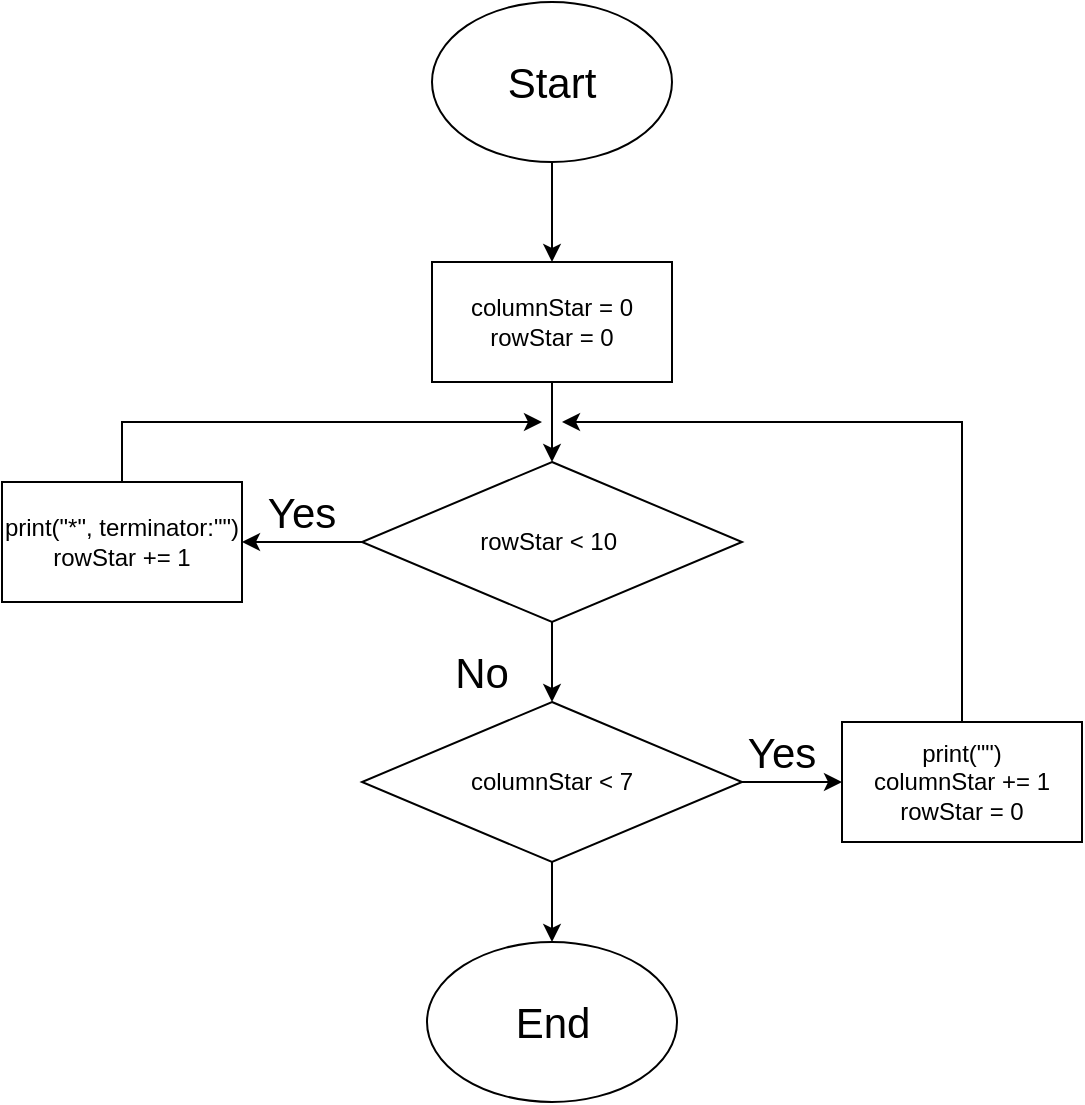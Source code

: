 <mxfile version="20.8.22" type="device"><diagram name="페이지-1" id="ii_I93XlO2d5I6jpUbsY"><mxGraphModel dx="475" dy="527" grid="1" gridSize="10" guides="1" tooltips="1" connect="1" arrows="1" fold="1" page="1" pageScale="1" pageWidth="827" pageHeight="1169" math="0" shadow="0"><root><mxCell id="0"/><mxCell id="1" parent="0"/><mxCell id="Cg0wGg8eI438rQJsVRyj-12" value="" style="edgeStyle=orthogonalEdgeStyle;rounded=0;orthogonalLoop=1;jettySize=auto;html=1;fontSize=21;" edge="1" parent="1" source="Cg0wGg8eI438rQJsVRyj-1" target="Cg0wGg8eI438rQJsVRyj-5"><mxGeometry relative="1" as="geometry"/></mxCell><mxCell id="Cg0wGg8eI438rQJsVRyj-1" value="&lt;span style=&quot;font-size: 21px;&quot;&gt;Start&lt;/span&gt;" style="ellipse;whiteSpace=wrap;html=1;" vertex="1" parent="1"><mxGeometry x="275" y="10" width="120" height="80" as="geometry"/></mxCell><mxCell id="Cg0wGg8eI438rQJsVRyj-31" value="" style="edgeStyle=orthogonalEdgeStyle;rounded=0;orthogonalLoop=1;jettySize=auto;html=1;fontSize=21;" edge="1" parent="1" source="Cg0wGg8eI438rQJsVRyj-4" target="Cg0wGg8eI438rQJsVRyj-17"><mxGeometry relative="1" as="geometry"/></mxCell><mxCell id="Cg0wGg8eI438rQJsVRyj-35" value="" style="edgeStyle=orthogonalEdgeStyle;rounded=0;orthogonalLoop=1;jettySize=auto;html=1;fontSize=21;" edge="1" parent="1" source="Cg0wGg8eI438rQJsVRyj-4" target="Cg0wGg8eI438rQJsVRyj-34"><mxGeometry relative="1" as="geometry"/></mxCell><mxCell id="Cg0wGg8eI438rQJsVRyj-4" value="columnStar &amp;lt; 7" style="rhombus;whiteSpace=wrap;html=1;fontSize=12;" vertex="1" parent="1"><mxGeometry x="240" y="360" width="190" height="80" as="geometry"/></mxCell><mxCell id="Cg0wGg8eI438rQJsVRyj-18" value="" style="edgeStyle=orthogonalEdgeStyle;rounded=0;orthogonalLoop=1;jettySize=auto;html=1;fontSize=21;" edge="1" parent="1" source="Cg0wGg8eI438rQJsVRyj-5" target="Cg0wGg8eI438rQJsVRyj-16"><mxGeometry relative="1" as="geometry"/></mxCell><mxCell id="Cg0wGg8eI438rQJsVRyj-5" value="columnStar = 0&lt;br&gt;rowStar = 0" style="rounded=0;whiteSpace=wrap;html=1;fontSize=12;" vertex="1" parent="1"><mxGeometry x="275" y="140" width="120" height="60" as="geometry"/></mxCell><mxCell id="Cg0wGg8eI438rQJsVRyj-15" value="print(&quot;*&quot;, terminator:&quot;&quot;)&lt;br&gt;rowStar += 1" style="rounded=0;whiteSpace=wrap;html=1;fontSize=12;" vertex="1" parent="1"><mxGeometry x="60" y="250" width="120" height="60" as="geometry"/></mxCell><mxCell id="Cg0wGg8eI438rQJsVRyj-24" value="" style="edgeStyle=orthogonalEdgeStyle;rounded=0;orthogonalLoop=1;jettySize=auto;html=1;fontSize=21;" edge="1" parent="1" source="Cg0wGg8eI438rQJsVRyj-16" target="Cg0wGg8eI438rQJsVRyj-15"><mxGeometry relative="1" as="geometry"/></mxCell><mxCell id="Cg0wGg8eI438rQJsVRyj-30" value="" style="edgeStyle=orthogonalEdgeStyle;rounded=0;orthogonalLoop=1;jettySize=auto;html=1;fontSize=21;" edge="1" parent="1" source="Cg0wGg8eI438rQJsVRyj-16" target="Cg0wGg8eI438rQJsVRyj-4"><mxGeometry relative="1" as="geometry"/></mxCell><mxCell id="Cg0wGg8eI438rQJsVRyj-16" value="rowStar &amp;lt; 10&amp;nbsp;" style="rhombus;whiteSpace=wrap;html=1;fontSize=12;" vertex="1" parent="1"><mxGeometry x="240" y="240" width="190" height="80" as="geometry"/></mxCell><mxCell id="Cg0wGg8eI438rQJsVRyj-17" value="print(&quot;&quot;)&lt;br&gt;columnStar += 1&lt;br&gt;rowStar = 0" style="rounded=0;whiteSpace=wrap;html=1;fontSize=12;" vertex="1" parent="1"><mxGeometry x="480" y="370" width="120" height="60" as="geometry"/></mxCell><mxCell id="Cg0wGg8eI438rQJsVRyj-21" value="Yes" style="text;strokeColor=none;align=center;fillColor=none;html=1;verticalAlign=middle;whiteSpace=wrap;rounded=0;fontSize=21;" vertex="1" parent="1"><mxGeometry x="180" y="250" width="60" height="30" as="geometry"/></mxCell><mxCell id="Cg0wGg8eI438rQJsVRyj-26" value="" style="endArrow=none;html=1;rounded=0;fontSize=21;" edge="1" parent="1"><mxGeometry width="50" height="50" relative="1" as="geometry"><mxPoint x="120" y="250" as="sourcePoint"/><mxPoint x="170" y="220" as="targetPoint"/><Array as="points"><mxPoint x="120" y="220"/><mxPoint x="140" y="220"/></Array></mxGeometry></mxCell><mxCell id="Cg0wGg8eI438rQJsVRyj-27" value="" style="endArrow=classic;html=1;rounded=0;fontSize=21;" edge="1" parent="1"><mxGeometry width="50" height="50" relative="1" as="geometry"><mxPoint x="170" y="220" as="sourcePoint"/><mxPoint x="330" y="220" as="targetPoint"/></mxGeometry></mxCell><mxCell id="Cg0wGg8eI438rQJsVRyj-28" value="No" style="text;strokeColor=none;align=center;fillColor=none;html=1;verticalAlign=middle;whiteSpace=wrap;rounded=0;fontSize=21;" vertex="1" parent="1"><mxGeometry x="270" y="330" width="60" height="30" as="geometry"/></mxCell><mxCell id="Cg0wGg8eI438rQJsVRyj-32" value="Yes" style="text;strokeColor=none;align=center;fillColor=none;html=1;verticalAlign=middle;whiteSpace=wrap;rounded=0;fontSize=21;" vertex="1" parent="1"><mxGeometry x="420" y="370" width="60" height="30" as="geometry"/></mxCell><mxCell id="Cg0wGg8eI438rQJsVRyj-33" value="" style="endArrow=classic;html=1;rounded=0;fontSize=21;" edge="1" parent="1"><mxGeometry width="50" height="50" relative="1" as="geometry"><mxPoint x="540" y="370" as="sourcePoint"/><mxPoint x="340" y="220" as="targetPoint"/><Array as="points"><mxPoint x="540" y="220"/></Array></mxGeometry></mxCell><mxCell id="Cg0wGg8eI438rQJsVRyj-34" value="&lt;span style=&quot;font-size: 21px;&quot;&gt;End&lt;/span&gt;" style="ellipse;whiteSpace=wrap;html=1;" vertex="1" parent="1"><mxGeometry x="272.5" y="480" width="125" height="80" as="geometry"/></mxCell></root></mxGraphModel></diagram></mxfile>